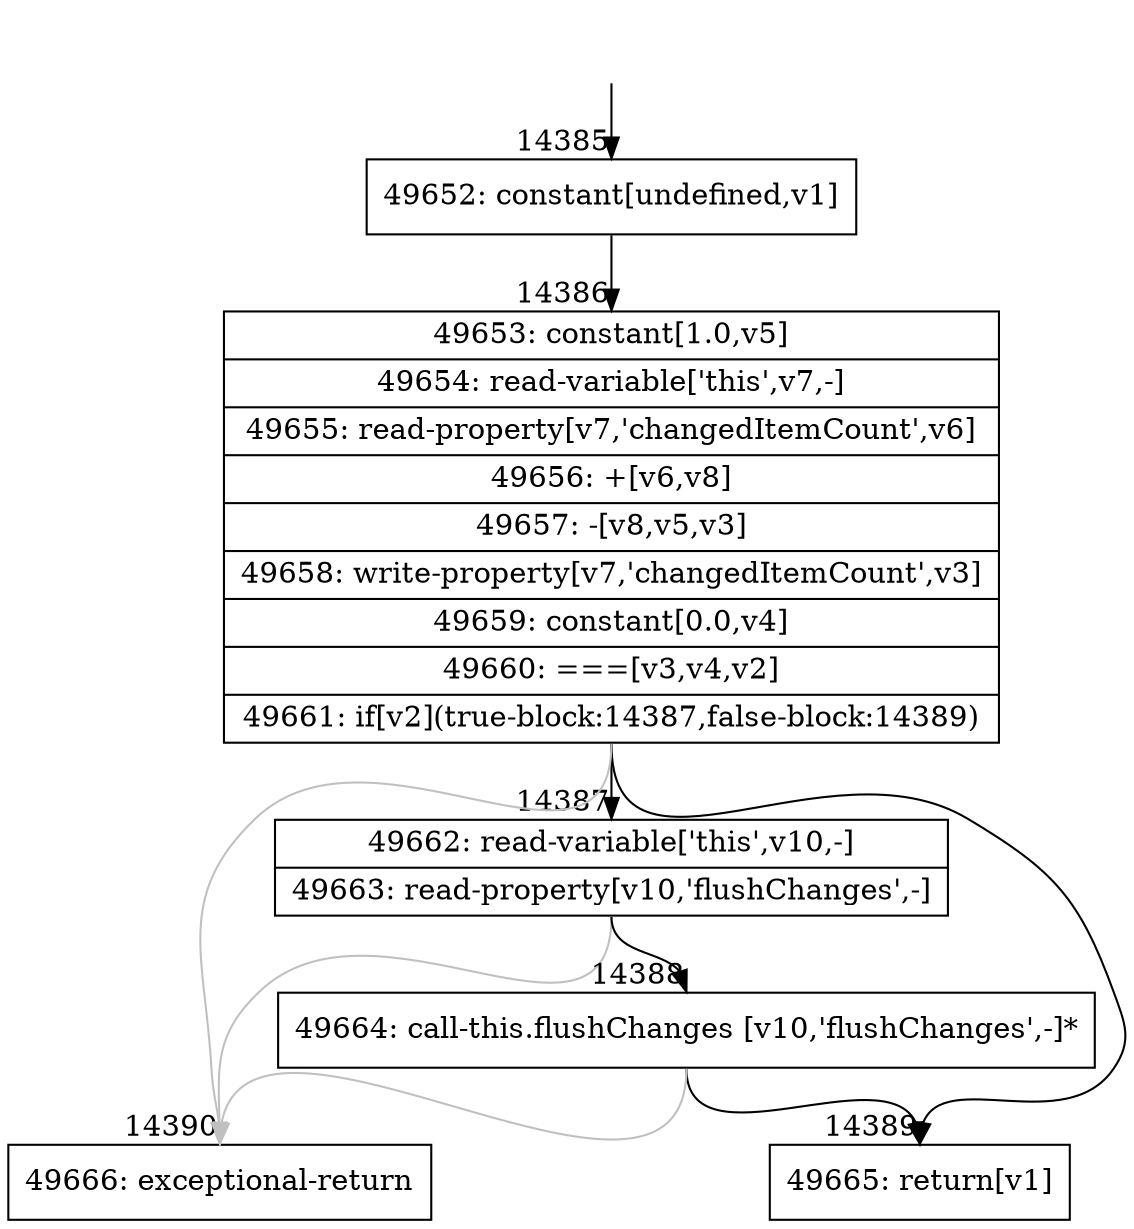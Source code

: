 digraph {
rankdir="TD"
BB_entry1199[shape=none,label=""];
BB_entry1199 -> BB14385 [tailport=s, headport=n, headlabel="    14385"]
BB14385 [shape=record label="{49652: constant[undefined,v1]}" ] 
BB14385 -> BB14386 [tailport=s, headport=n, headlabel="      14386"]
BB14386 [shape=record label="{49653: constant[1.0,v5]|49654: read-variable['this',v7,-]|49655: read-property[v7,'changedItemCount',v6]|49656: +[v6,v8]|49657: -[v8,v5,v3]|49658: write-property[v7,'changedItemCount',v3]|49659: constant[0.0,v4]|49660: ===[v3,v4,v2]|49661: if[v2](true-block:14387,false-block:14389)}" ] 
BB14386 -> BB14387 [tailport=s, headport=n, headlabel="      14387"]
BB14386 -> BB14389 [tailport=s, headport=n, headlabel="      14389"]
BB14386 -> BB14390 [tailport=s, headport=n, color=gray, headlabel="      14390"]
BB14387 [shape=record label="{49662: read-variable['this',v10,-]|49663: read-property[v10,'flushChanges',-]}" ] 
BB14387 -> BB14388 [tailport=s, headport=n, headlabel="      14388"]
BB14387 -> BB14390 [tailport=s, headport=n, color=gray]
BB14388 [shape=record label="{49664: call-this.flushChanges [v10,'flushChanges',-]*}" ] 
BB14388 -> BB14389 [tailport=s, headport=n]
BB14388 -> BB14390 [tailport=s, headport=n, color=gray]
BB14389 [shape=record label="{49665: return[v1]}" ] 
BB14390 [shape=record label="{49666: exceptional-return}" ] 
//#$~ 26504
}
